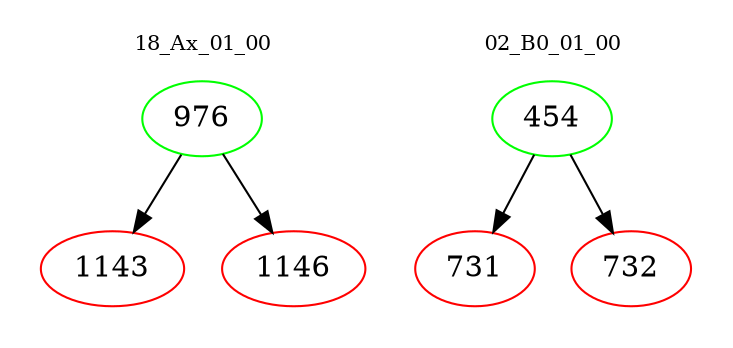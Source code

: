 digraph{
subgraph cluster_0 {
color = white
label = "18_Ax_01_00";
fontsize=10;
T0_976 [label="976", color="green"]
T0_976 -> T0_1143 [color="black"]
T0_1143 [label="1143", color="red"]
T0_976 -> T0_1146 [color="black"]
T0_1146 [label="1146", color="red"]
}
subgraph cluster_1 {
color = white
label = "02_B0_01_00";
fontsize=10;
T1_454 [label="454", color="green"]
T1_454 -> T1_731 [color="black"]
T1_731 [label="731", color="red"]
T1_454 -> T1_732 [color="black"]
T1_732 [label="732", color="red"]
}
}
